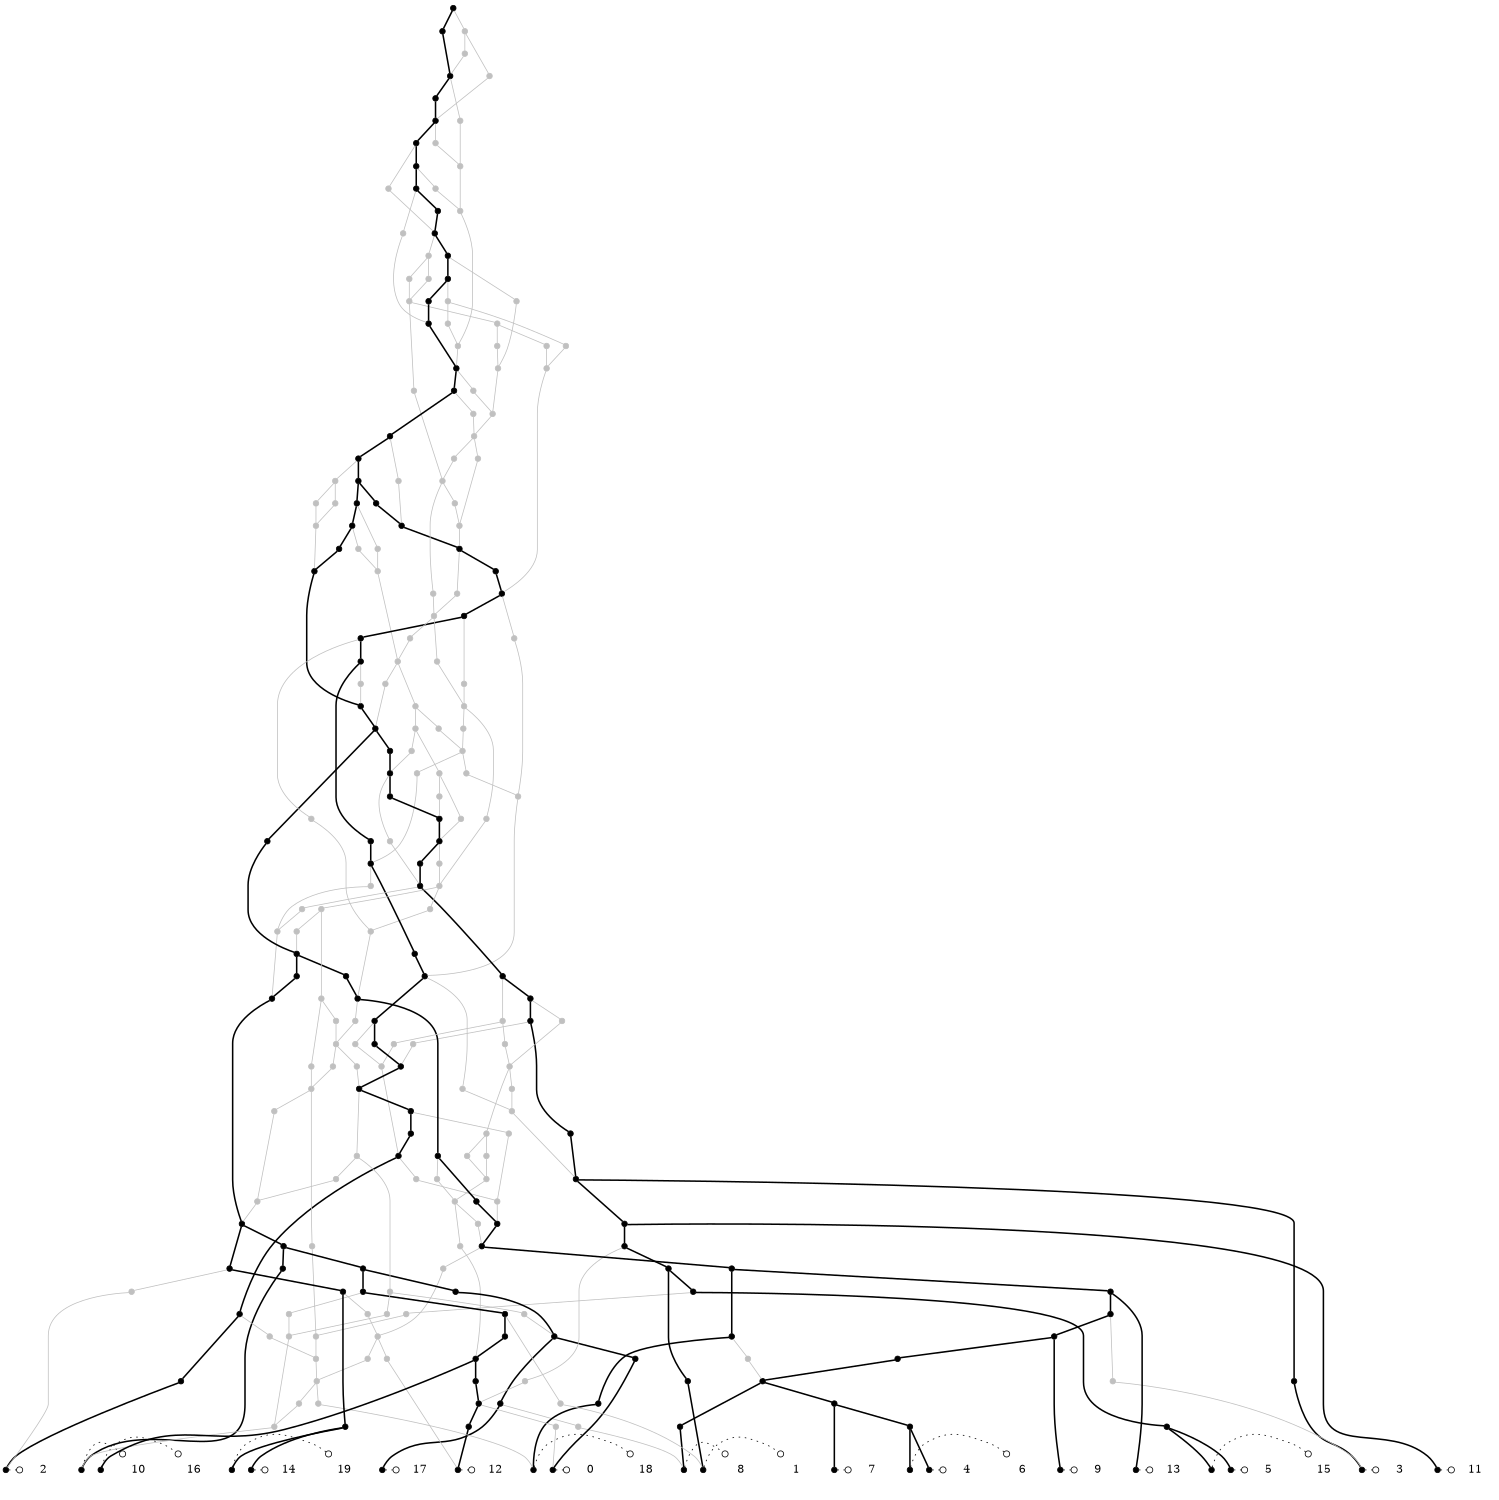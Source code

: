 digraph G {fontsize=5;ranksep=0.02;ratio=fill;size="10,10";
edge[arrowhead=none];
{rank=same;1[shape=point] 2[shape=point] 3[shape=point] 4[shape=point] 5[shape=point] 6[shape=point] 7[shape=point] 8[shape=point] 9[shape=point] 10[shape=point] 11[shape=point] 12[shape=point] 13[shape=point] 14[shape=point] 15[shape=point] 16[shape=point] 17[shape=point] 18[shape=point] 19[shape=point] 20[shape=point] }
1[shape=point,width=0.10,height=0.10]
1->262[style=dotted,arrowhead=odot,arrowsize=1];
262[shape=plaintext,label="0"];
{rank=same; 1;262}
2[shape=point,width=0.10,height=0.10]
2->263[style=dotted,arrowhead=odot,arrowsize=1];
263[shape=plaintext,label="1"];
{rank=same; 2;263}
3[shape=point,width=0.10,height=0.10]
3->264[style=dotted,arrowhead=odot,arrowsize=1];
264[shape=plaintext,label="2"];
{rank=same; 3;264}
4[shape=point,width=0.10,height=0.10]
4->265[style=dotted,arrowhead=odot,arrowsize=1];
265[shape=plaintext,label="3"];
{rank=same; 4;265}
5[shape=point,width=0.10,height=0.10]
5->266[style=dotted,arrowhead=odot,arrowsize=1];
266[shape=plaintext,label="4"];
{rank=same; 5;266}
6[shape=point,width=0.10,height=0.10]
6->267[style=dotted,arrowhead=odot,arrowsize=1];
267[shape=plaintext,label="5"];
{rank=same; 6;267}
7[shape=point,width=0.10,height=0.10]
7->268[style=dotted,arrowhead=odot,arrowsize=1];
268[shape=plaintext,label="6"];
{rank=same; 7;268}
8[shape=point,width=0.10,height=0.10]
8->269[style=dotted,arrowhead=odot,arrowsize=1];
269[shape=plaintext,label="7"];
{rank=same; 8;269}
9[shape=point,width=0.10,height=0.10]
9->270[style=dotted,arrowhead=odot,arrowsize=1];
270[shape=plaintext,label="8"];
{rank=same; 9;270}
10[shape=point,width=0.10,height=0.10]
10->271[style=dotted,arrowhead=odot,arrowsize=1];
271[shape=plaintext,label="9"];
{rank=same; 10;271}
11[shape=point,width=0.10,height=0.10]
11->272[style=dotted,arrowhead=odot,arrowsize=1];
272[shape=plaintext,label="10"];
{rank=same; 11;272}
12[shape=point,width=0.10,height=0.10]
12->273[style=dotted,arrowhead=odot,arrowsize=1];
273[shape=plaintext,label="11"];
{rank=same; 12;273}
13[shape=point,width=0.10,height=0.10]
13->274[style=dotted,arrowhead=odot,arrowsize=1];
274[shape=plaintext,label="12"];
{rank=same; 13;274}
14[shape=point,width=0.10,height=0.10]
14->275[style=dotted,arrowhead=odot,arrowsize=1];
275[shape=plaintext,label="13"];
{rank=same; 14;275}
15[shape=point,width=0.10,height=0.10]
15->276[style=dotted,arrowhead=odot,arrowsize=1];
276[shape=plaintext,label="14"];
{rank=same; 15;276}
16[shape=point,width=0.10,height=0.10]
16->277[style=dotted,arrowhead=odot,arrowsize=1];
277[shape=plaintext,label="15"];
{rank=same; 16;277}
17[shape=point,width=0.10,height=0.10]
17->278[style=dotted,arrowhead=odot,arrowsize=1];
278[shape=plaintext,label="16"];
{rank=same; 17;278}
18[shape=point,width=0.10,height=0.10]
18->279[style=dotted,arrowhead=odot,arrowsize=1];
279[shape=plaintext,label="17"];
{rank=same; 18;279}
19[shape=point,width=0.10,height=0.10]
19->280[style=dotted,arrowhead=odot,arrowsize=1];
280[shape=plaintext,label="18"];
{rank=same; 19;280}
20[shape=point,width=0.10,height=0.10]
20->281[style=dotted,arrowhead=odot,arrowsize=1];
281[shape=plaintext,label="19"];
{rank=same; 20;281}
21[shape=point,width=0.10,height=0.10]
22[shape=point,width=0.10,height=0.10]
23[shape=point,width=0.10,height=0.10,color=gray]
24[shape=point,width=0.10,height=0.10]
25[shape=point,width=0.10,height=0.10]
26[shape=point,width=0.10,height=0.10,color=gray]
27[shape=point,width=0.10,height=0.10]
28[shape=point,width=0.10,height=0.10]
29[shape=point,width=0.10,height=0.10]
30[shape=point,width=0.10,height=0.10,color=gray]
31[shape=point,width=0.10,height=0.10]
32[shape=point,width=0.10,height=0.10]
33[shape=point,width=0.10,height=0.10]
34[shape=point,width=0.10,height=0.10,color=gray]
35[shape=point,width=0.10,height=0.10]
36[shape=point,width=0.10,height=0.10]
37[shape=point,width=0.10,height=0.10,color=gray]
38[shape=point,width=0.10,height=0.10]
39[shape=point,width=0.10,height=0.10,color=gray]
40[shape=point,width=0.10,height=0.10]
41[shape=point,width=0.10,height=0.10,color=gray]
42[shape=point,width=0.10,height=0.10]
43[shape=point,width=0.10,height=0.10,color=gray]
44[shape=point,width=0.10,height=0.10]
45[shape=point,width=0.10,height=0.10,color=gray]
46[shape=point,width=0.10,height=0.10]
47[shape=point,width=0.10,height=0.10]
48[shape=point,width=0.10,height=0.10,color=gray]
49[shape=point,width=0.10,height=0.10,color=gray]
50[shape=point,width=0.10,height=0.10]
51[shape=point,width=0.10,height=0.10]
52[shape=point,width=0.10,height=0.10,color=gray]
53[shape=point,width=0.10,height=0.10,color=gray]
54[shape=point,width=0.10,height=0.10,color=gray]
55[shape=point,width=0.10,height=0.10]
56[shape=point,width=0.10,height=0.10,color=gray]
57[shape=point,width=0.10,height=0.10,color=gray]
58[shape=point,width=0.10,height=0.10,color=gray]
59[shape=point,width=0.10,height=0.10,color=gray]
60[shape=point,width=0.10,height=0.10,color=gray]
61[shape=point,width=0.10,height=0.10,color=gray]
62[shape=point,width=0.10,height=0.10,color=gray]
63[shape=point,width=0.10,height=0.10,color=gray]
64[shape=point,width=0.10,height=0.10]
65[shape=point,width=0.10,height=0.10]
66[shape=point,width=0.10,height=0.10,color=gray]
67[shape=point,width=0.10,height=0.10,color=gray]
68[shape=point,width=0.10,height=0.10]
69[shape=point,width=0.10,height=0.10]
70[shape=point,width=0.10,height=0.10,color=gray]
71[shape=point,width=0.10,height=0.10]
72[shape=point,width=0.10,height=0.10]
73[shape=point,width=0.10,height=0.10]
74[shape=point,width=0.10,height=0.10]
75[shape=point,width=0.10,height=0.10]
76[shape=point,width=0.10,height=0.10]
77[shape=point,width=0.10,height=0.10]
78[shape=point,width=0.10,height=0.10]
79[shape=point,width=0.10,height=0.10,color=gray]
80[shape=point,width=0.10,height=0.10]
81[shape=point,width=0.10,height=0.10,color=gray]
82[shape=point,width=0.10,height=0.10]
83[shape=point,width=0.10,height=0.10,color=gray]
84[shape=point,width=0.10,height=0.10,color=gray]
85[shape=point,width=0.10,height=0.10,color=gray]
86[shape=point,width=0.10,height=0.10]
87[shape=point,width=0.10,height=0.10]
88[shape=point,width=0.10,height=0.10]
89[shape=point,width=0.10,height=0.10,color=gray]
90[shape=point,width=0.10,height=0.10,color=gray]
91[shape=point,width=0.10,height=0.10]
92[shape=point,width=0.10,height=0.10]
93[shape=point,width=0.10,height=0.10]
94[shape=point,width=0.10,height=0.10]
95[shape=point,width=0.10,height=0.10,color=gray]
96[shape=point,width=0.10,height=0.10]
97[shape=point,width=0.10,height=0.10,color=gray]
98[shape=point,width=0.10,height=0.10,color=gray]
99[shape=point,width=0.10,height=0.10,color=gray]
100[shape=point,width=0.10,height=0.10,color=gray]
101[shape=point,width=0.10,height=0.10]
102[shape=point,width=0.10,height=0.10,color=gray]
103[shape=point,width=0.10,height=0.10]
104[shape=point,width=0.10,height=0.10]
105[shape=point,width=0.10,height=0.10]
106[shape=point,width=0.10,height=0.10]
107[shape=point,width=0.10,height=0.10,color=gray]
108[shape=point,width=0.10,height=0.10,color=gray]
109[shape=point,width=0.10,height=0.10,color=gray]
110[shape=point,width=0.10,height=0.10,color=gray]
111[shape=point,width=0.10,height=0.10,color=gray]
112[shape=point,width=0.10,height=0.10,color=gray]
113[shape=point,width=0.10,height=0.10,color=gray]
114[shape=point,width=0.10,height=0.10,color=gray]
115[shape=point,width=0.10,height=0.10]
116[shape=point,width=0.10,height=0.10,color=gray]
117[shape=point,width=0.10,height=0.10,color=gray]
118[shape=point,width=0.10,height=0.10,color=gray]
119[shape=point,width=0.10,height=0.10,color=gray]
120[shape=point,width=0.10,height=0.10]
121[shape=point,width=0.10,height=0.10,color=gray]
122[shape=point,width=0.10,height=0.10,color=gray]
123[shape=point,width=0.10,height=0.10,color=gray]
124[shape=point,width=0.10,height=0.10]
125[shape=point,width=0.10,height=0.10,color=gray]
126[shape=point,width=0.10,height=0.10,color=gray]
127[shape=point,width=0.10,height=0.10,color=gray]
128[shape=point,width=0.10,height=0.10,color=gray]
129[shape=point,width=0.10,height=0.10]
130[shape=point,width=0.10,height=0.10]
131[shape=point,width=0.10,height=0.10,color=gray]
132[shape=point,width=0.10,height=0.10,color=gray]
133[shape=point,width=0.10,height=0.10]
134[shape=point,width=0.10,height=0.10]
135[shape=point,width=0.10,height=0.10,color=gray]
136[shape=point,width=0.10,height=0.10]
137[shape=point,width=0.10,height=0.10,color=gray]
138[shape=point,width=0.10,height=0.10]
139[shape=point,width=0.10,height=0.10]
140[shape=point,width=0.10,height=0.10,color=gray]
141[shape=point,width=0.10,height=0.10]
142[shape=point,width=0.10,height=0.10,color=gray]
143[shape=point,width=0.10,height=0.10,color=gray]
144[shape=point,width=0.10,height=0.10,color=gray]
145[shape=point,width=0.10,height=0.10,color=gray]
146[shape=point,width=0.10,height=0.10]
147[shape=point,width=0.10,height=0.10]
148[shape=point,width=0.10,height=0.10,color=gray]
149[shape=point,width=0.10,height=0.10]
150[shape=point,width=0.10,height=0.10]
151[shape=point,width=0.10,height=0.10]
152[shape=point,width=0.10,height=0.10,color=gray]
153[shape=point,width=0.10,height=0.10,color=gray]
154[shape=point,width=0.10,height=0.10,color=gray]
155[shape=point,width=0.10,height=0.10]
156[shape=point,width=0.10,height=0.10,color=gray]
157[shape=point,width=0.10,height=0.10]
158[shape=point,width=0.10,height=0.10,color=gray]
159[shape=point,width=0.10,height=0.10,color=gray]
160[shape=point,width=0.10,height=0.10,color=gray]
161[shape=point,width=0.10,height=0.10,color=gray]
162[shape=point,width=0.10,height=0.10,color=gray]
163[shape=point,width=0.10,height=0.10]
164[shape=point,width=0.10,height=0.10]
165[shape=point,width=0.10,height=0.10,color=gray]
166[shape=point,width=0.10,height=0.10]
167[shape=point,width=0.10,height=0.10,color=gray]
168[shape=point,width=0.10,height=0.10]
169[shape=point,width=0.10,height=0.10,color=gray]
170[shape=point,width=0.10,height=0.10,color=gray]
171[shape=point,width=0.10,height=0.10]
172[shape=point,width=0.10,height=0.10,color=gray]
173[shape=point,width=0.10,height=0.10,color=gray]
174[shape=point,width=0.10,height=0.10,color=gray]
175[shape=point,width=0.10,height=0.10,color=gray]
176[shape=point,width=0.10,height=0.10]
177[shape=point,width=0.10,height=0.10,color=gray]
178[shape=point,width=0.10,height=0.10]
179[shape=point,width=0.10,height=0.10,color=gray]
180[shape=point,width=0.10,height=0.10]
181[shape=point,width=0.10,height=0.10,color=gray]
182[shape=point,width=0.10,height=0.10,color=gray]
183[shape=point,width=0.10,height=0.10]
184[shape=point,width=0.10,height=0.10,color=gray]
185[shape=point,width=0.10,height=0.10,color=gray]
186[shape=point,width=0.10,height=0.10,color=gray]
187[shape=point,width=0.10,height=0.10]
188[shape=point,width=0.10,height=0.10,color=gray]
189[shape=point,width=0.10,height=0.10,color=gray]
190[shape=point,width=0.10,height=0.10]
191[shape=point,width=0.10,height=0.10,color=gray]
192[shape=point,width=0.10,height=0.10,color=gray]
193[shape=point,width=0.10,height=0.10,color=gray]
194[shape=point,width=0.10,height=0.10]
195[shape=point,width=0.10,height=0.10,color=gray]
196[shape=point,width=0.10,height=0.10]
197[shape=point,width=0.10,height=0.10]
198[shape=point,width=0.10,height=0.10]
199[shape=point,width=0.10,height=0.10,color=gray]
200[shape=point,width=0.10,height=0.10,color=gray]
201[shape=point,width=0.10,height=0.10,color=gray]
202[shape=point,width=0.10,height=0.10,color=gray]
203[shape=point,width=0.10,height=0.10,color=gray]
204[shape=point,width=0.10,height=0.10]
205[shape=point,width=0.10,height=0.10]
206[shape=point,width=0.10,height=0.10]
207[shape=point,width=0.10,height=0.10,color=gray]
208[shape=point,width=0.10,height=0.10,color=gray]
209[shape=point,width=0.10,height=0.10,color=gray]
210[shape=point,width=0.10,height=0.10,color=gray]
211[shape=point,width=0.10,height=0.10]
212[shape=point,width=0.10,height=0.10,color=gray]
213[shape=point,width=0.10,height=0.10,color=gray]
214[shape=point,width=0.10,height=0.10,color=gray]
215[shape=point,width=0.10,height=0.10,color=gray]
216[shape=point,width=0.10,height=0.10]
217[shape=point,width=0.10,height=0.10,color=gray]
218[shape=point,width=0.10,height=0.10]
219[shape=point,width=0.10,height=0.10,color=gray]
220[shape=point,width=0.10,height=0.10,color=gray]
221[shape=point,width=0.10,height=0.10]
222[shape=point,width=0.10,height=0.10,color=gray]
223[shape=point,width=0.10,height=0.10,color=gray]
224[shape=point,width=0.10,height=0.10]
225[shape=point,width=0.10,height=0.10,color=gray]
226[shape=point,width=0.10,height=0.10,color=gray]
227[shape=point,width=0.10,height=0.10]
228[shape=point,width=0.10,height=0.10,color=gray]
229[shape=point,width=0.10,height=0.10,color=gray]
230[shape=point,width=0.10,height=0.10,color=gray]
231[shape=point,width=0.10,height=0.10,color=gray]
232[shape=point,width=0.10,height=0.10]
233[shape=point,width=0.10,height=0.10,color=gray]
234[shape=point,width=0.10,height=0.10,color=gray]
235[shape=point,width=0.10,height=0.10,color=gray]
236[shape=point,width=0.10,height=0.10,color=gray]
237[shape=point,width=0.10,height=0.10,color=gray]
238[shape=point,width=0.10,height=0.10,color=gray]
239[shape=point,width=0.10,height=0.10]
240[shape=point,width=0.10,height=0.10,color=gray]
241[shape=point,width=0.10,height=0.10]
242[shape=point,width=0.10,height=0.10,color=gray]
243[shape=point,width=0.10,height=0.10]
244[shape=point,width=0.10,height=0.10]
245[shape=point,width=0.10,height=0.10]
246[shape=point,width=0.10,height=0.10,color=gray]
247[shape=point,width=0.10,height=0.10]
248[shape=point,width=0.10,height=0.10,color=gray]
249[shape=point,width=0.10,height=0.10,color=gray]
250[shape=point,width=0.10,height=0.10]
251[shape=point,width=0.10,height=0.10]
252[shape=point,width=0.10,height=0.10,color=gray]
253[shape=point,width=0.10,height=0.10,color=gray]
254[shape=point,width=0.10,height=0.10]
255[shape=point,width=0.10,height=0.10]
256[shape=point,width=0.10,height=0.10,color=gray]
257[shape=point,width=0.10,height=0.10]
258[shape=point,width=0.10,height=0.10]
259[shape=point,width=0.10,height=0.10,color=gray]
260[shape=point,width=0.10,height=0.10,color=gray]
261[shape=point,width=0.10,height=0.10]
40 -> 1[style=bold]
41 -> 1[color=gray]
44 -> 2[style=bold]
45 -> 2[color=gray]
38 -> 3[style=bold]
39 -> 3[color=gray]
33 -> 4[style=bold]
34 -> 4[color=gray]
21 -> 5[style=bold]
32 -> 6[style=bold]
21 -> 7[style=bold]
27 -> 8[style=bold]
22 -> 9[style=bold]
23 -> 9[color=gray]
31 -> 10[style=bold]
42 -> 11[style=bold]
43 -> 11[color=gray]
101 -> 12[style=bold]
25 -> 13[style=bold]
26 -> 13[color=gray]
47 -> 14[style=bold]
65 -> 15[style=bold]
32 -> 16[style=bold]
64 -> 17[style=bold]
24 -> 18[style=bold]
36 -> 19[style=bold]
37 -> 19[color=gray]
65 -> 20[style=bold]
27 -> 21[style=bold]
28 -> 22[style=bold]
24 -> 23[color=gray]
46 -> 24[style=bold]
51 -> 25[style=bold]
63 -> 26[color=gray]
28 -> 27[style=bold]
29 -> 28[style=bold]
30 -> 28[color=gray]
31 -> 29[style=bold]
50 -> 30[color=gray]
35 -> 31[style=bold]
68 -> 32[style=bold]
104 -> 33[style=bold]
35 -> 34[color=gray]
47 -> 35[style=bold]
50 -> 36[style=bold]
54 -> 37[color=gray]
76 -> 38[style=bold]
92 -> 39[color=gray]
46 -> 40[style=bold]
51 -> 41[color=gray]
91 -> 42[style=bold]
48 -> 43[color=gray]
49 -> 43[color=gray]
71 -> 44[style=bold]
72 -> 45[color=gray]
82 -> 46[style=bold]
83 -> 46[color=gray]
74 -> 47[style=bold]
54 -> 48[color=gray]
52 -> 49[color=gray]
53 -> 49[color=gray]
74 -> 50[style=bold]
55 -> 51[style=bold]
56 -> 51[color=gray]
90 -> 52[color=gray]
77 -> 53[color=gray]
57 -> 54[color=gray]
58 -> 54[color=gray]
64 -> 55[style=bold]
73 -> 56[color=gray]
63 -> 57[color=gray]
59 -> 58[color=gray]
60 -> 58[color=gray]
76 -> 59[color=gray]
61 -> 60[color=gray]
62 -> 60[color=gray]
68 -> 61[color=gray]
102 -> 62[color=gray]
66 -> 63[color=gray]
67 -> 63[color=gray]
69 -> 64[style=bold]
70 -> 64[color=gray]
88 -> 65[style=bold]
88 -> 66[color=gray]
75 -> 67[color=gray]
71 -> 68[style=bold]
72 -> 69[style=bold]
89 -> 70[color=gray]
73 -> 71[style=bold]
77 -> 72[style=bold]
101 -> 73[style=bold]
75 -> 74[style=bold]
78 -> 75[style=bold]
79 -> 75[color=gray]
87 -> 76[style=bold]
86 -> 77[style=bold]
80 -> 78[style=bold]
81 -> 78[color=gray]
89 -> 79[color=gray]
120 -> 80[style=bold]
84 -> 81[color=gray]
85 -> 81[color=gray]
86 -> 82[style=bold]
90 -> 83[color=gray]
87 -> 84[color=gray]
103 -> 85[color=gray]
91 -> 86[style=bold]
96 -> 87[style=bold]
97 -> 87[color=gray]
92 -> 88[style=bold]
113 -> 89[color=gray]
114 -> 89[color=gray]
100 -> 90[color=gray]
93 -> 91[style=bold]
93 -> 92[style=bold]
94 -> 93[style=bold]
95 -> 93[color=gray]
136 -> 94[style=bold]
137 -> 94[color=gray]
98 -> 95[color=gray]
99 -> 95[color=gray]
103 -> 96[style=bold]
110 -> 97[color=gray]
111 -> 97[color=gray]
100 -> 98[color=gray]
102 -> 99[color=gray]
105 -> 100[color=gray]
104 -> 101[style=bold]
108 -> 102[color=gray]
109 -> 102[color=gray]
105 -> 103[style=bold]
115 -> 104[style=bold]
116 -> 104[color=gray]
106 -> 105[style=bold]
107 -> 105[color=gray]
124 -> 106[style=bold]
125 -> 106[color=gray]
112 -> 107[color=gray]
112 -> 108[color=gray]
123 -> 109[color=gray]
135 -> 110[color=gray]
129 -> 111[color=gray]
121 -> 112[color=gray]
122 -> 112[color=gray]
120 -> 113[color=gray]
117 -> 114[color=gray]
118 -> 114[color=gray]
130 -> 115[style=bold]
126 -> 116[color=gray]
127 -> 116[color=gray]
119 -> 117[color=gray]
119 -> 118[color=gray]
128 -> 119[color=gray]
133 -> 120[style=bold]
123 -> 121[color=gray]
133 -> 122[color=gray]
153 -> 123[color=gray]
129 -> 124[style=bold]
130 -> 125[color=gray]
128 -> 126[color=gray]
138 -> 127[color=gray]
131 -> 128[color=gray]
132 -> 128[color=gray]
138 -> 129[style=bold]
134 -> 130[style=bold]
135 -> 131[color=gray]
134 -> 132[color=gray]
139 -> 133[style=bold]
140 -> 133[color=gray]
141 -> 134[style=bold]
141 -> 135[color=gray]
146 -> 136[style=bold]
144 -> 137[color=gray]
145 -> 137[color=gray]
147 -> 138[style=bold]
148 -> 138[color=gray]
146 -> 139[style=bold]
142 -> 140[color=gray]
143 -> 140[color=gray]
150 -> 141[style=bold]
154 -> 142[color=gray]
187 -> 143[color=gray]
149 -> 144[color=gray]
150 -> 145[color=gray]
151 -> 146[style=bold]
152 -> 146[color=gray]
149 -> 147[style=bold]
161 -> 148[color=gray]
162 -> 148[color=gray]
157 -> 149[style=bold]
158 -> 149[color=gray]
155 -> 150[style=bold]
156 -> 150[color=gray]
176 -> 151[style=bold]
153 -> 152[color=gray]
154 -> 153[color=gray]
159 -> 154[color=gray]
160 -> 154[color=gray]
163 -> 155[style=bold]
168 -> 156[color=gray]
183 -> 157[style=bold]
170 -> 158[color=gray]
163 -> 159[color=gray]
177 -> 160[color=gray]
170 -> 161[color=gray]
196 -> 162[color=gray]
164 -> 163[style=bold]
165 -> 163[color=gray]
166 -> 164[style=bold]
167 -> 164[color=gray]
169 -> 165[color=gray]
168 -> 166[style=bold]
169 -> 167[color=gray]
171 -> 168[style=bold]
172 -> 168[color=gray]
173 -> 169[color=gray]
174 -> 170[color=gray]
175 -> 170[color=gray]
176 -> 171[style=bold]
173 -> 172[color=gray]
182 -> 173[color=gray]
182 -> 174[color=gray]
177 -> 175[color=gray]
178 -> 176[style=bold]
179 -> 176[color=gray]
184 -> 177[color=gray]
185 -> 177[color=gray]
180 -> 178[style=bold]
181 -> 178[color=gray]
186 -> 179[color=gray]
190 -> 180[style=bold]
191 -> 180[color=gray]
183 -> 181[color=gray]
186 -> 182[color=gray]
187 -> 183[style=bold]
195 -> 184[color=gray]
194 -> 185[color=gray]
188 -> 186[color=gray]
189 -> 186[color=gray]
194 -> 187[style=bold]
192 -> 188[color=gray]
193 -> 188[color=gray]
195 -> 189[color=gray]
197 -> 190[style=bold]
202 -> 191[color=gray]
203 -> 191[color=gray]
197 -> 192[color=gray]
204 -> 193[color=gray]
196 -> 194[style=bold]
200 -> 195[color=gray]
201 -> 195[color=gray]
198 -> 196[style=bold]
199 -> 196[color=gray]
204 -> 197[style=bold]
205 -> 198[style=bold]
228 -> 199[color=gray]
229 -> 199[color=gray]
213 -> 200[color=gray]
205 -> 201[color=gray]
208 -> 202[color=gray]
208 -> 203[color=gray]
216 -> 204[style=bold]
206 -> 205[style=bold]
207 -> 205[color=gray]
211 -> 206[style=bold]
212 -> 206[color=gray]
209 -> 207[color=gray]
210 -> 207[color=gray]
218 -> 208[color=gray]
213 -> 209[color=gray]
217 -> 210[color=gray]
216 -> 211[style=bold]
221 -> 212[color=gray]
214 -> 213[color=gray]
215 -> 213[color=gray]
231 -> 214[color=gray]
217 -> 215[color=gray]
218 -> 216[style=bold]
219 -> 217[color=gray]
220 -> 217[color=gray]
221 -> 218[style=bold]
224 -> 219[color=gray]
222 -> 220[color=gray]
223 -> 220[color=gray]
224 -> 221[style=bold]
225 -> 222[color=gray]
226 -> 222[color=gray]
227 -> 223[color=gray]
227 -> 224[style=bold]
230 -> 225[color=gray]
243 -> 226[color=gray]
232 -> 227[style=bold]
233 -> 227[color=gray]
230 -> 228[color=gray]
236 -> 229[color=gray]
231 -> 230[color=gray]
237 -> 231[color=gray]
238 -> 231[color=gray]
239 -> 232[style=bold]
240 -> 232[color=gray]
234 -> 233[color=gray]
235 -> 233[color=gray]
248 -> 234[color=gray]
249 -> 234[color=gray]
236 -> 235[color=gray]
241 -> 236[color=gray]
242 -> 237[color=gray]
242 -> 238[color=gray]
241 -> 239[style=bold]
247 -> 240[color=gray]
243 -> 241[style=bold]
244 -> 242[color=gray]
244 -> 243[style=bold]
245 -> 244[style=bold]
246 -> 244[color=gray]
247 -> 245[style=bold]
251 -> 246[color=gray]
250 -> 247[style=bold]
252 -> 248[color=gray]
253 -> 248[color=gray]
250 -> 249[color=gray]
251 -> 250[style=bold]
254 -> 251[style=bold]
257 -> 252[color=gray]
254 -> 253[color=gray]
255 -> 254[style=bold]
256 -> 254[color=gray]
257 -> 255[style=bold]
260 -> 256[color=gray]
258 -> 257[style=bold]
259 -> 257[color=gray]
261 -> 258[style=bold]
260 -> 259[color=gray]
261 -> 260[color=gray]
}
